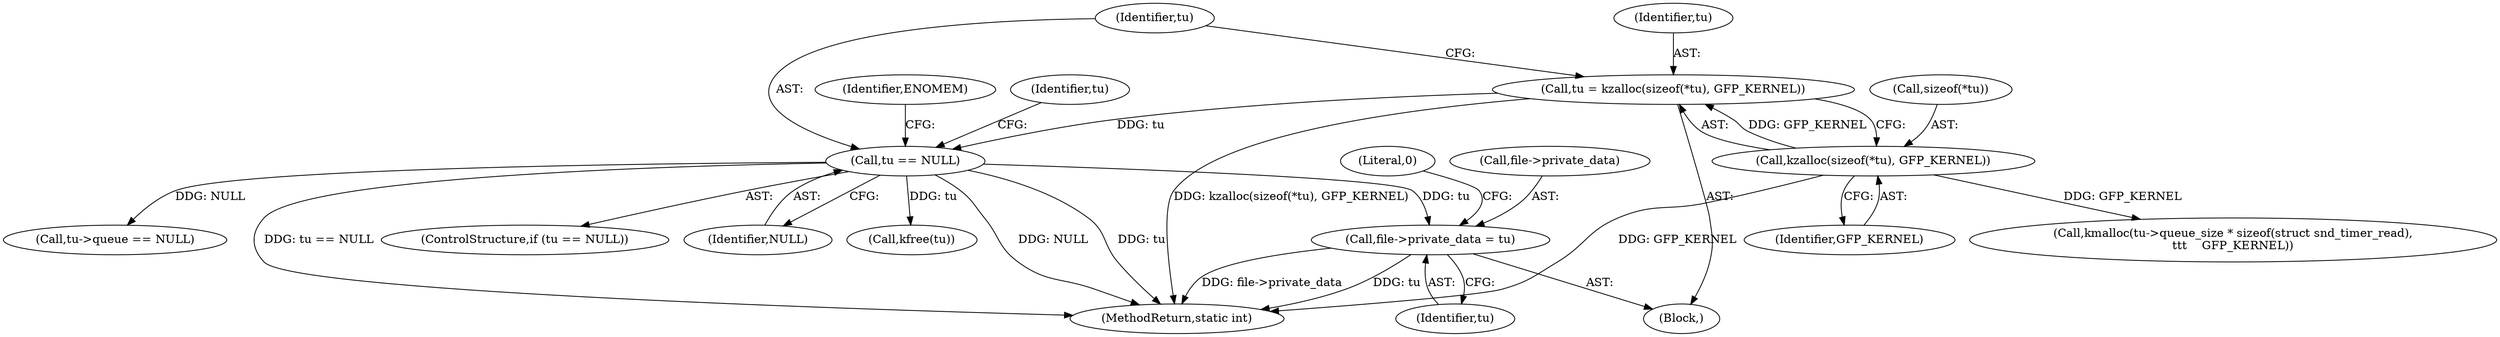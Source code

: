 digraph "0_linux_af368027a49a751d6ff4ee9e3f9961f35bb4fede_0@pointer" {
"1000180" [label="(Call,file->private_data = tu)"];
"1000125" [label="(Call,tu == NULL)"];
"1000117" [label="(Call,tu = kzalloc(sizeof(*tu), GFP_KERNEL))"];
"1000119" [label="(Call,kzalloc(sizeof(*tu), GFP_KERNEL))"];
"1000186" [label="(Literal,0)"];
"1000120" [label="(Call,sizeof(*tu))"];
"1000180" [label="(Call,file->private_data = tu)"];
"1000124" [label="(ControlStructure,if (tu == NULL))"];
"1000127" [label="(Identifier,NULL)"];
"1000134" [label="(Identifier,tu)"];
"1000175" [label="(Call,kfree(tu))"];
"1000118" [label="(Identifier,tu)"];
"1000169" [label="(Call,tu->queue == NULL)"];
"1000119" [label="(Call,kzalloc(sizeof(*tu), GFP_KERNEL))"];
"1000126" [label="(Identifier,tu)"];
"1000160" [label="(Call,kmalloc(tu->queue_size * sizeof(struct snd_timer_read),\n\t\t\t    GFP_KERNEL))"];
"1000103" [label="(Block,)"];
"1000187" [label="(MethodReturn,static int)"];
"1000117" [label="(Call,tu = kzalloc(sizeof(*tu), GFP_KERNEL))"];
"1000125" [label="(Call,tu == NULL)"];
"1000181" [label="(Call,file->private_data)"];
"1000123" [label="(Identifier,GFP_KERNEL)"];
"1000184" [label="(Identifier,tu)"];
"1000130" [label="(Identifier,ENOMEM)"];
"1000180" -> "1000103"  [label="AST: "];
"1000180" -> "1000184"  [label="CFG: "];
"1000181" -> "1000180"  [label="AST: "];
"1000184" -> "1000180"  [label="AST: "];
"1000186" -> "1000180"  [label="CFG: "];
"1000180" -> "1000187"  [label="DDG: tu"];
"1000180" -> "1000187"  [label="DDG: file->private_data"];
"1000125" -> "1000180"  [label="DDG: tu"];
"1000125" -> "1000124"  [label="AST: "];
"1000125" -> "1000127"  [label="CFG: "];
"1000126" -> "1000125"  [label="AST: "];
"1000127" -> "1000125"  [label="AST: "];
"1000130" -> "1000125"  [label="CFG: "];
"1000134" -> "1000125"  [label="CFG: "];
"1000125" -> "1000187"  [label="DDG: tu == NULL"];
"1000125" -> "1000187"  [label="DDG: NULL"];
"1000125" -> "1000187"  [label="DDG: tu"];
"1000117" -> "1000125"  [label="DDG: tu"];
"1000125" -> "1000169"  [label="DDG: NULL"];
"1000125" -> "1000175"  [label="DDG: tu"];
"1000117" -> "1000103"  [label="AST: "];
"1000117" -> "1000119"  [label="CFG: "];
"1000118" -> "1000117"  [label="AST: "];
"1000119" -> "1000117"  [label="AST: "];
"1000126" -> "1000117"  [label="CFG: "];
"1000117" -> "1000187"  [label="DDG: kzalloc(sizeof(*tu), GFP_KERNEL)"];
"1000119" -> "1000117"  [label="DDG: GFP_KERNEL"];
"1000119" -> "1000123"  [label="CFG: "];
"1000120" -> "1000119"  [label="AST: "];
"1000123" -> "1000119"  [label="AST: "];
"1000119" -> "1000187"  [label="DDG: GFP_KERNEL"];
"1000119" -> "1000160"  [label="DDG: GFP_KERNEL"];
}
